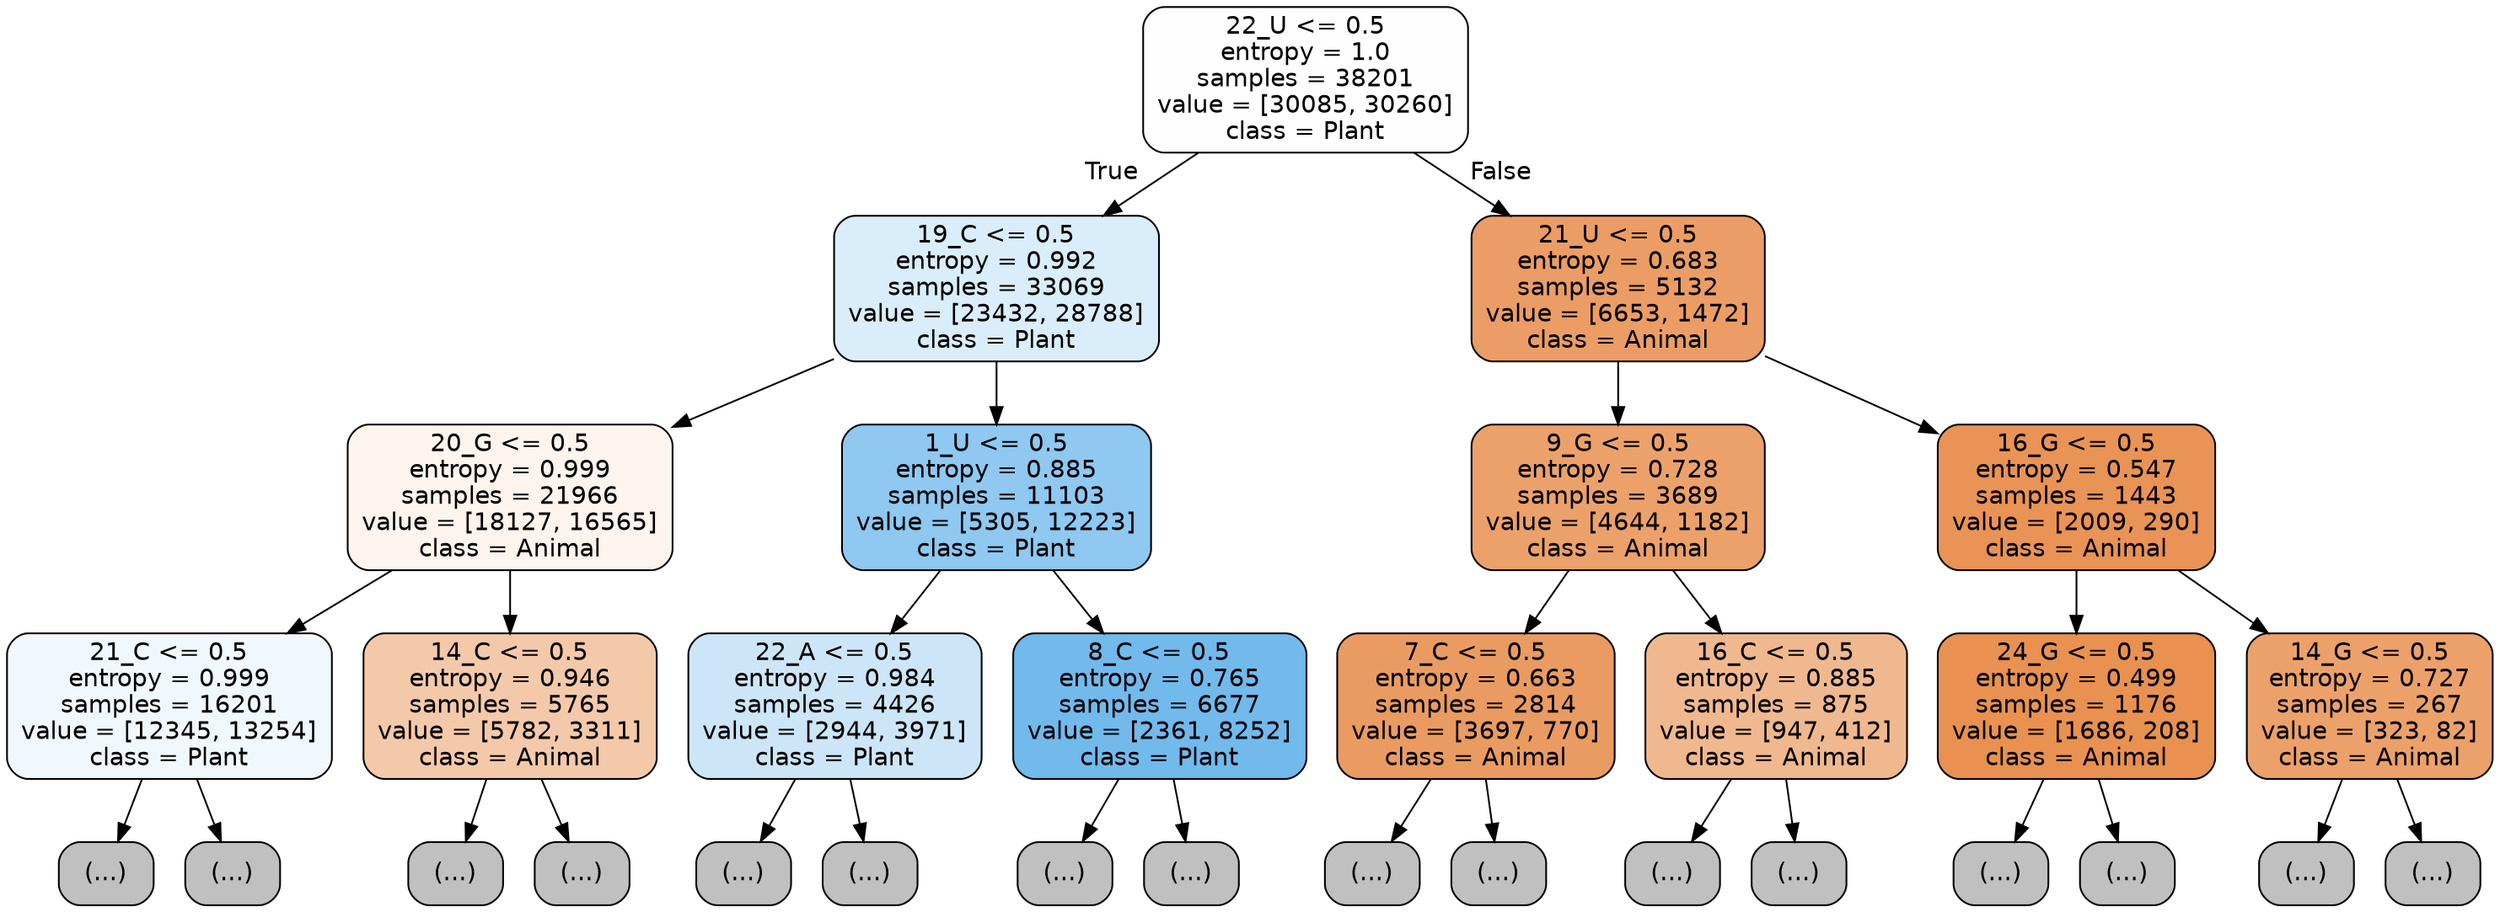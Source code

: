 digraph Tree {
node [shape=box, style="filled, rounded", color="black", fontname="helvetica"] ;
edge [fontname="helvetica"] ;
0 [label="22_U <= 0.5\nentropy = 1.0\nsamples = 38201\nvalue = [30085, 30260]\nclass = Plant", fillcolor="#fefeff"] ;
1 [label="19_C <= 0.5\nentropy = 0.992\nsamples = 33069\nvalue = [23432, 28788]\nclass = Plant", fillcolor="#daedfa"] ;
0 -> 1 [labeldistance=2.5, labelangle=45, headlabel="True"] ;
2 [label="20_G <= 0.5\nentropy = 0.999\nsamples = 21966\nvalue = [18127, 16565]\nclass = Animal", fillcolor="#fdf4ee"] ;
1 -> 2 ;
3 [label="21_C <= 0.5\nentropy = 0.999\nsamples = 16201\nvalue = [12345, 13254]\nclass = Plant", fillcolor="#f1f8fd"] ;
2 -> 3 ;
4 [label="(...)", fillcolor="#C0C0C0"] ;
3 -> 4 ;
6649 [label="(...)", fillcolor="#C0C0C0"] ;
3 -> 6649 ;
8128 [label="14_C <= 0.5\nentropy = 0.946\nsamples = 5765\nvalue = [5782, 3311]\nclass = Animal", fillcolor="#f4c9aa"] ;
2 -> 8128 ;
8129 [label="(...)", fillcolor="#C0C0C0"] ;
8128 -> 8129 ;
10698 [label="(...)", fillcolor="#C0C0C0"] ;
8128 -> 10698 ;
11331 [label="1_U <= 0.5\nentropy = 0.885\nsamples = 11103\nvalue = [5305, 12223]\nclass = Plant", fillcolor="#8fc8f0"] ;
1 -> 11331 ;
11332 [label="22_A <= 0.5\nentropy = 0.984\nsamples = 4426\nvalue = [2944, 3971]\nclass = Plant", fillcolor="#cce6f8"] ;
11331 -> 11332 ;
11333 [label="(...)", fillcolor="#C0C0C0"] ;
11332 -> 11333 ;
13116 [label="(...)", fillcolor="#C0C0C0"] ;
11332 -> 13116 ;
13341 [label="8_C <= 0.5\nentropy = 0.765\nsamples = 6677\nvalue = [2361, 8252]\nclass = Plant", fillcolor="#72b9ec"] ;
11331 -> 13341 ;
13342 [label="(...)", fillcolor="#C0C0C0"] ;
13341 -> 13342 ;
14663 [label="(...)", fillcolor="#C0C0C0"] ;
13341 -> 14663 ;
15008 [label="21_U <= 0.5\nentropy = 0.683\nsamples = 5132\nvalue = [6653, 1472]\nclass = Animal", fillcolor="#eb9d65"] ;
0 -> 15008 [labeldistance=2.5, labelangle=-45, headlabel="False"] ;
15009 [label="9_G <= 0.5\nentropy = 0.728\nsamples = 3689\nvalue = [4644, 1182]\nclass = Animal", fillcolor="#eca16b"] ;
15008 -> 15009 ;
15010 [label="7_C <= 0.5\nentropy = 0.663\nsamples = 2814\nvalue = [3697, 770]\nclass = Animal", fillcolor="#ea9b62"] ;
15009 -> 15010 ;
15011 [label="(...)", fillcolor="#C0C0C0"] ;
15010 -> 15011 ;
15784 [label="(...)", fillcolor="#C0C0C0"] ;
15010 -> 15784 ;
15999 [label="16_C <= 0.5\nentropy = 0.885\nsamples = 875\nvalue = [947, 412]\nclass = Animal", fillcolor="#f0b88f"] ;
15009 -> 15999 ;
16000 [label="(...)", fillcolor="#C0C0C0"] ;
15999 -> 16000 ;
16277 [label="(...)", fillcolor="#C0C0C0"] ;
15999 -> 16277 ;
16328 [label="16_G <= 0.5\nentropy = 0.547\nsamples = 1443\nvalue = [2009, 290]\nclass = Animal", fillcolor="#e99356"] ;
15008 -> 16328 ;
16329 [label="24_G <= 0.5\nentropy = 0.499\nsamples = 1176\nvalue = [1686, 208]\nclass = Animal", fillcolor="#e89151"] ;
16328 -> 16329 ;
16330 [label="(...)", fillcolor="#C0C0C0"] ;
16329 -> 16330 ;
16637 [label="(...)", fillcolor="#C0C0C0"] ;
16329 -> 16637 ;
16654 [label="14_G <= 0.5\nentropy = 0.727\nsamples = 267\nvalue = [323, 82]\nclass = Animal", fillcolor="#eca16b"] ;
16328 -> 16654 ;
16655 [label="(...)", fillcolor="#C0C0C0"] ;
16654 -> 16655 ;
16762 [label="(...)", fillcolor="#C0C0C0"] ;
16654 -> 16762 ;
}